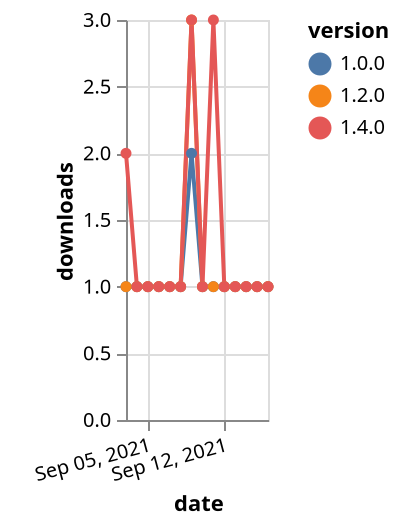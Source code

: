 {"$schema": "https://vega.github.io/schema/vega-lite/v5.json", "description": "A simple bar chart with embedded data.", "data": {"values": [{"date": "2021-09-03", "total": 167, "delta": 1, "version": "1.0.0"}, {"date": "2021-09-04", "total": 168, "delta": 1, "version": "1.0.0"}, {"date": "2021-09-05", "total": 169, "delta": 1, "version": "1.0.0"}, {"date": "2021-09-06", "total": 170, "delta": 1, "version": "1.0.0"}, {"date": "2021-09-07", "total": 171, "delta": 1, "version": "1.0.0"}, {"date": "2021-09-08", "total": 172, "delta": 1, "version": "1.0.0"}, {"date": "2021-09-09", "total": 174, "delta": 2, "version": "1.0.0"}, {"date": "2021-09-10", "total": 175, "delta": 1, "version": "1.0.0"}, {"date": "2021-09-11", "total": 176, "delta": 1, "version": "1.0.0"}, {"date": "2021-09-12", "total": 177, "delta": 1, "version": "1.0.0"}, {"date": "2021-09-13", "total": 178, "delta": 1, "version": "1.0.0"}, {"date": "2021-09-14", "total": 179, "delta": 1, "version": "1.0.0"}, {"date": "2021-09-15", "total": 180, "delta": 1, "version": "1.0.0"}, {"date": "2021-09-16", "total": 181, "delta": 1, "version": "1.0.0"}, {"date": "2021-09-03", "total": 199, "delta": 1, "version": "1.2.0"}, {"date": "2021-09-04", "total": 200, "delta": 1, "version": "1.2.0"}, {"date": "2021-09-05", "total": 201, "delta": 1, "version": "1.2.0"}, {"date": "2021-09-06", "total": 202, "delta": 1, "version": "1.2.0"}, {"date": "2021-09-07", "total": 203, "delta": 1, "version": "1.2.0"}, {"date": "2021-09-08", "total": 204, "delta": 1, "version": "1.2.0"}, {"date": "2021-09-09", "total": 207, "delta": 3, "version": "1.2.0"}, {"date": "2021-09-10", "total": 208, "delta": 1, "version": "1.2.0"}, {"date": "2021-09-11", "total": 209, "delta": 1, "version": "1.2.0"}, {"date": "2021-09-12", "total": 210, "delta": 1, "version": "1.2.0"}, {"date": "2021-09-13", "total": 211, "delta": 1, "version": "1.2.0"}, {"date": "2021-09-14", "total": 212, "delta": 1, "version": "1.2.0"}, {"date": "2021-09-15", "total": 213, "delta": 1, "version": "1.2.0"}, {"date": "2021-09-16", "total": 214, "delta": 1, "version": "1.2.0"}, {"date": "2021-09-03", "total": 129, "delta": 2, "version": "1.4.0"}, {"date": "2021-09-04", "total": 130, "delta": 1, "version": "1.4.0"}, {"date": "2021-09-05", "total": 131, "delta": 1, "version": "1.4.0"}, {"date": "2021-09-06", "total": 132, "delta": 1, "version": "1.4.0"}, {"date": "2021-09-07", "total": 133, "delta": 1, "version": "1.4.0"}, {"date": "2021-09-08", "total": 134, "delta": 1, "version": "1.4.0"}, {"date": "2021-09-09", "total": 137, "delta": 3, "version": "1.4.0"}, {"date": "2021-09-10", "total": 138, "delta": 1, "version": "1.4.0"}, {"date": "2021-09-11", "total": 141, "delta": 3, "version": "1.4.0"}, {"date": "2021-09-12", "total": 142, "delta": 1, "version": "1.4.0"}, {"date": "2021-09-13", "total": 143, "delta": 1, "version": "1.4.0"}, {"date": "2021-09-14", "total": 144, "delta": 1, "version": "1.4.0"}, {"date": "2021-09-15", "total": 145, "delta": 1, "version": "1.4.0"}, {"date": "2021-09-16", "total": 146, "delta": 1, "version": "1.4.0"}]}, "width": "container", "mark": {"type": "line", "point": {"filled": true}}, "encoding": {"x": {"field": "date", "type": "temporal", "timeUnit": "yearmonthdate", "title": "date", "axis": {"labelAngle": -15}}, "y": {"field": "delta", "type": "quantitative", "title": "downloads"}, "color": {"field": "version", "type": "nominal"}, "tooltip": {"field": "delta"}}}